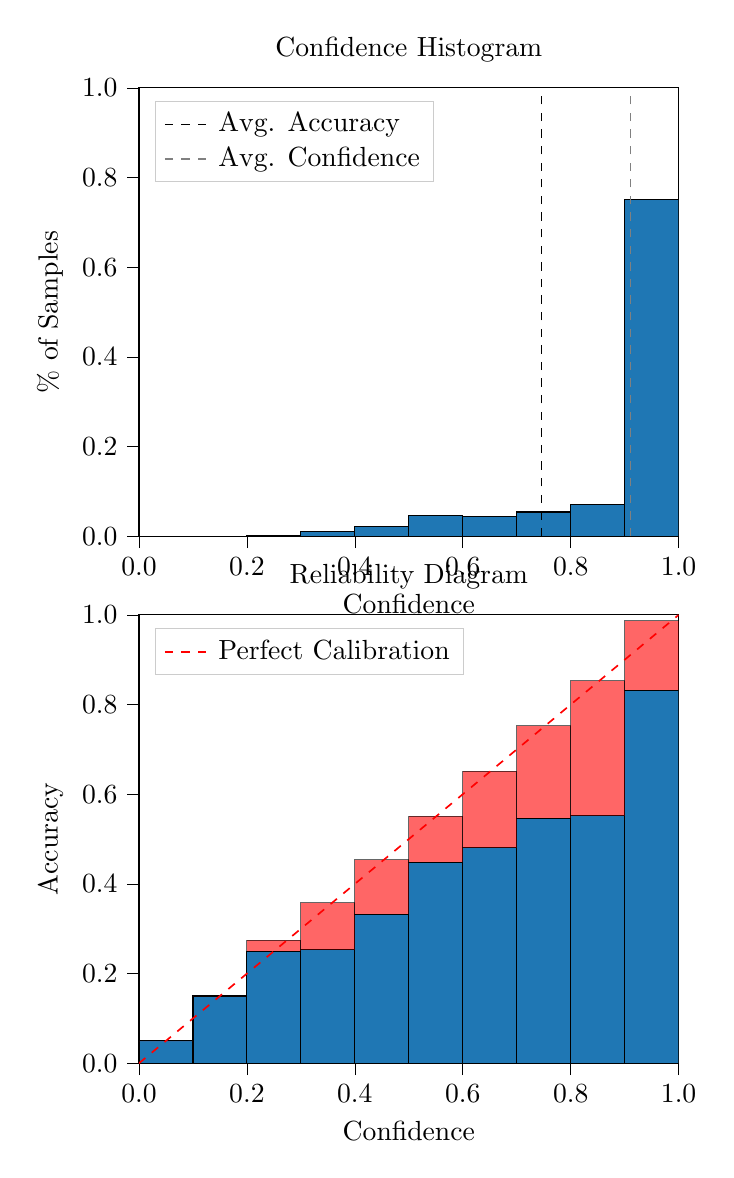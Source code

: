 % This file was created by tikzplotlib v0.9.8.
\begin{tikzpicture}

\definecolor{color0}{rgb}{0.122,0.467,0.706}

\begin{groupplot}[group style={group size=1 by 2}]
\nextgroupplot[
legend cell align={left},
legend style={
  fill opacity=0.8,
  draw opacity=1,
  text opacity=1,
  at={(0.03,0.97)},
  anchor=north west,
  draw=white!80!black
},
tick align=outside,
tick pos=left,
title={Confidence Histogram},
x grid style={white!69.02!black},
xlabel={Confidence},
xmin=0, xmax=1,
xtick style={color=black},
xtick={0,0.2,0.4,0.6,0.8,1},
xticklabels={0.0,0.2,0.4,0.6,0.8,1.0},
y grid style={white!69.02!black},
ylabel={\% of Samples},
ymin=0, ymax=1,
ytick style={color=black},
ytick={0,0.2,0.4,0.6,0.8,1},
yticklabels={0.0,0.2,0.4,0.6,0.8,1.0}
]
\draw[draw=black,fill=color0] (axis cs:-6.939e-18,0) rectangle (axis cs:0.1,0);
\draw[draw=black,fill=color0] (axis cs:0.1,0) rectangle (axis cs:0.2,0);
\draw[draw=black,fill=color0] (axis cs:0.2,0) rectangle (axis cs:0.3,0.002);
\draw[draw=black,fill=color0] (axis cs:0.3,0) rectangle (axis cs:0.4,0.01);
\draw[draw=black,fill=color0] (axis cs:0.4,0) rectangle (axis cs:0.5,0.022);
\draw[draw=black,fill=color0] (axis cs:0.5,0) rectangle (axis cs:0.6,0.046);
\draw[draw=black,fill=color0] (axis cs:0.6,0) rectangle (axis cs:0.7,0.044);
\draw[draw=black,fill=color0] (axis cs:0.7,0) rectangle (axis cs:0.8,0.054);
\draw[draw=black,fill=color0] (axis cs:0.8,0) rectangle (axis cs:0.9,0.071);
\draw[draw=black,fill=color0] (axis cs:0.9,0) rectangle (axis cs:1,0.751);
\addplot [semithick, black, dashed]
table {%
0.746 0
0.746 1
};
\addlegendentry{Avg. Accuracy}
\addplot [semithick, white!50.196!black, dashed]
table {%
0.911 0
0.911 1
};
\addlegendentry{Avg. Confidence}

\nextgroupplot[
legend cell align={left},
legend style={
  fill opacity=0.8,
  draw opacity=1,
  text opacity=1,
  at={(0.03,0.97)},
  anchor=north west,
  draw=white!80!black
},
tick align=outside,
tick pos=left,
title={Reliability Diagram},
x grid style={white!69.02!black},
xlabel={Confidence},
xmin=0, xmax=1,
xtick style={color=black},
xtick={0,0.2,0.4,0.6,0.8,1},
xticklabels={0.0,0.2,0.4,0.6,0.8,1.0},
y grid style={white!69.02!black},
ylabel={Accuracy},
ymin=0, ymax=1,
ytick style={color=black},
ytick={0,0.2,0.4,0.6,0.8,1},
yticklabels={0.0,0.2,0.4,0.6,0.8,1.0}
]
\draw[draw=black,fill=color0] (axis cs:-6.939e-18,0) rectangle (axis cs:0.1,0.05);
\draw[draw=black,fill=color0] (axis cs:0.1,0) rectangle (axis cs:0.2,0.15);
\draw[draw=black,fill=color0] (axis cs:0.2,0) rectangle (axis cs:0.3,0.25);
\draw[draw=black,fill=color0] (axis cs:0.3,0) rectangle (axis cs:0.4,0.253);
\draw[draw=black,fill=color0] (axis cs:0.4,0) rectangle (axis cs:0.5,0.332);
\draw[draw=black,fill=color0] (axis cs:0.5,0) rectangle (axis cs:0.6,0.448);
\draw[draw=black,fill=color0] (axis cs:0.6,0) rectangle (axis cs:0.7,0.481);
\draw[draw=black,fill=color0] (axis cs:0.7,0) rectangle (axis cs:0.8,0.546);
\draw[draw=black,fill=color0] (axis cs:0.8,0) rectangle (axis cs:0.9,0.552);
\draw[draw=black,fill=color0] (axis cs:0.9,0) rectangle (axis cs:1,0.832);
\draw[draw=black,fill=red,opacity=0.6] (axis cs:-6.939e-18,0.05) rectangle (axis cs:0.1,0.05);
\draw[draw=black,fill=red,opacity=0.6] (axis cs:0.1,0.15) rectangle (axis cs:0.2,0.15);
\draw[draw=black,fill=red,opacity=0.6] (axis cs:0.2,0.25) rectangle (axis cs:0.3,0.274);
\draw[draw=black,fill=red,opacity=0.6] (axis cs:0.3,0.253) rectangle (axis cs:0.4,0.358);
\draw[draw=black,fill=red,opacity=0.6] (axis cs:0.4,0.332) rectangle (axis cs:0.5,0.454);
\draw[draw=black,fill=red,opacity=0.6] (axis cs:0.5,0.448) rectangle (axis cs:0.6,0.551);
\draw[draw=black,fill=red,opacity=0.6] (axis cs:0.6,0.481) rectangle (axis cs:0.7,0.651);
\draw[draw=black,fill=red,opacity=0.6] (axis cs:0.7,0.546) rectangle (axis cs:0.8,0.753);
\draw[draw=black,fill=red,opacity=0.6] (axis cs:0.8,0.552) rectangle (axis cs:0.9,0.853);
\draw[draw=black,fill=red,opacity=0.6] (axis cs:0.9,0.832) rectangle (axis cs:1,0.987);
\addplot [semithick, red, dashed]
table {%
0 0
1 1
};
\addlegendentry{Perfect Calibration}
\end{groupplot}

\end{tikzpicture}
